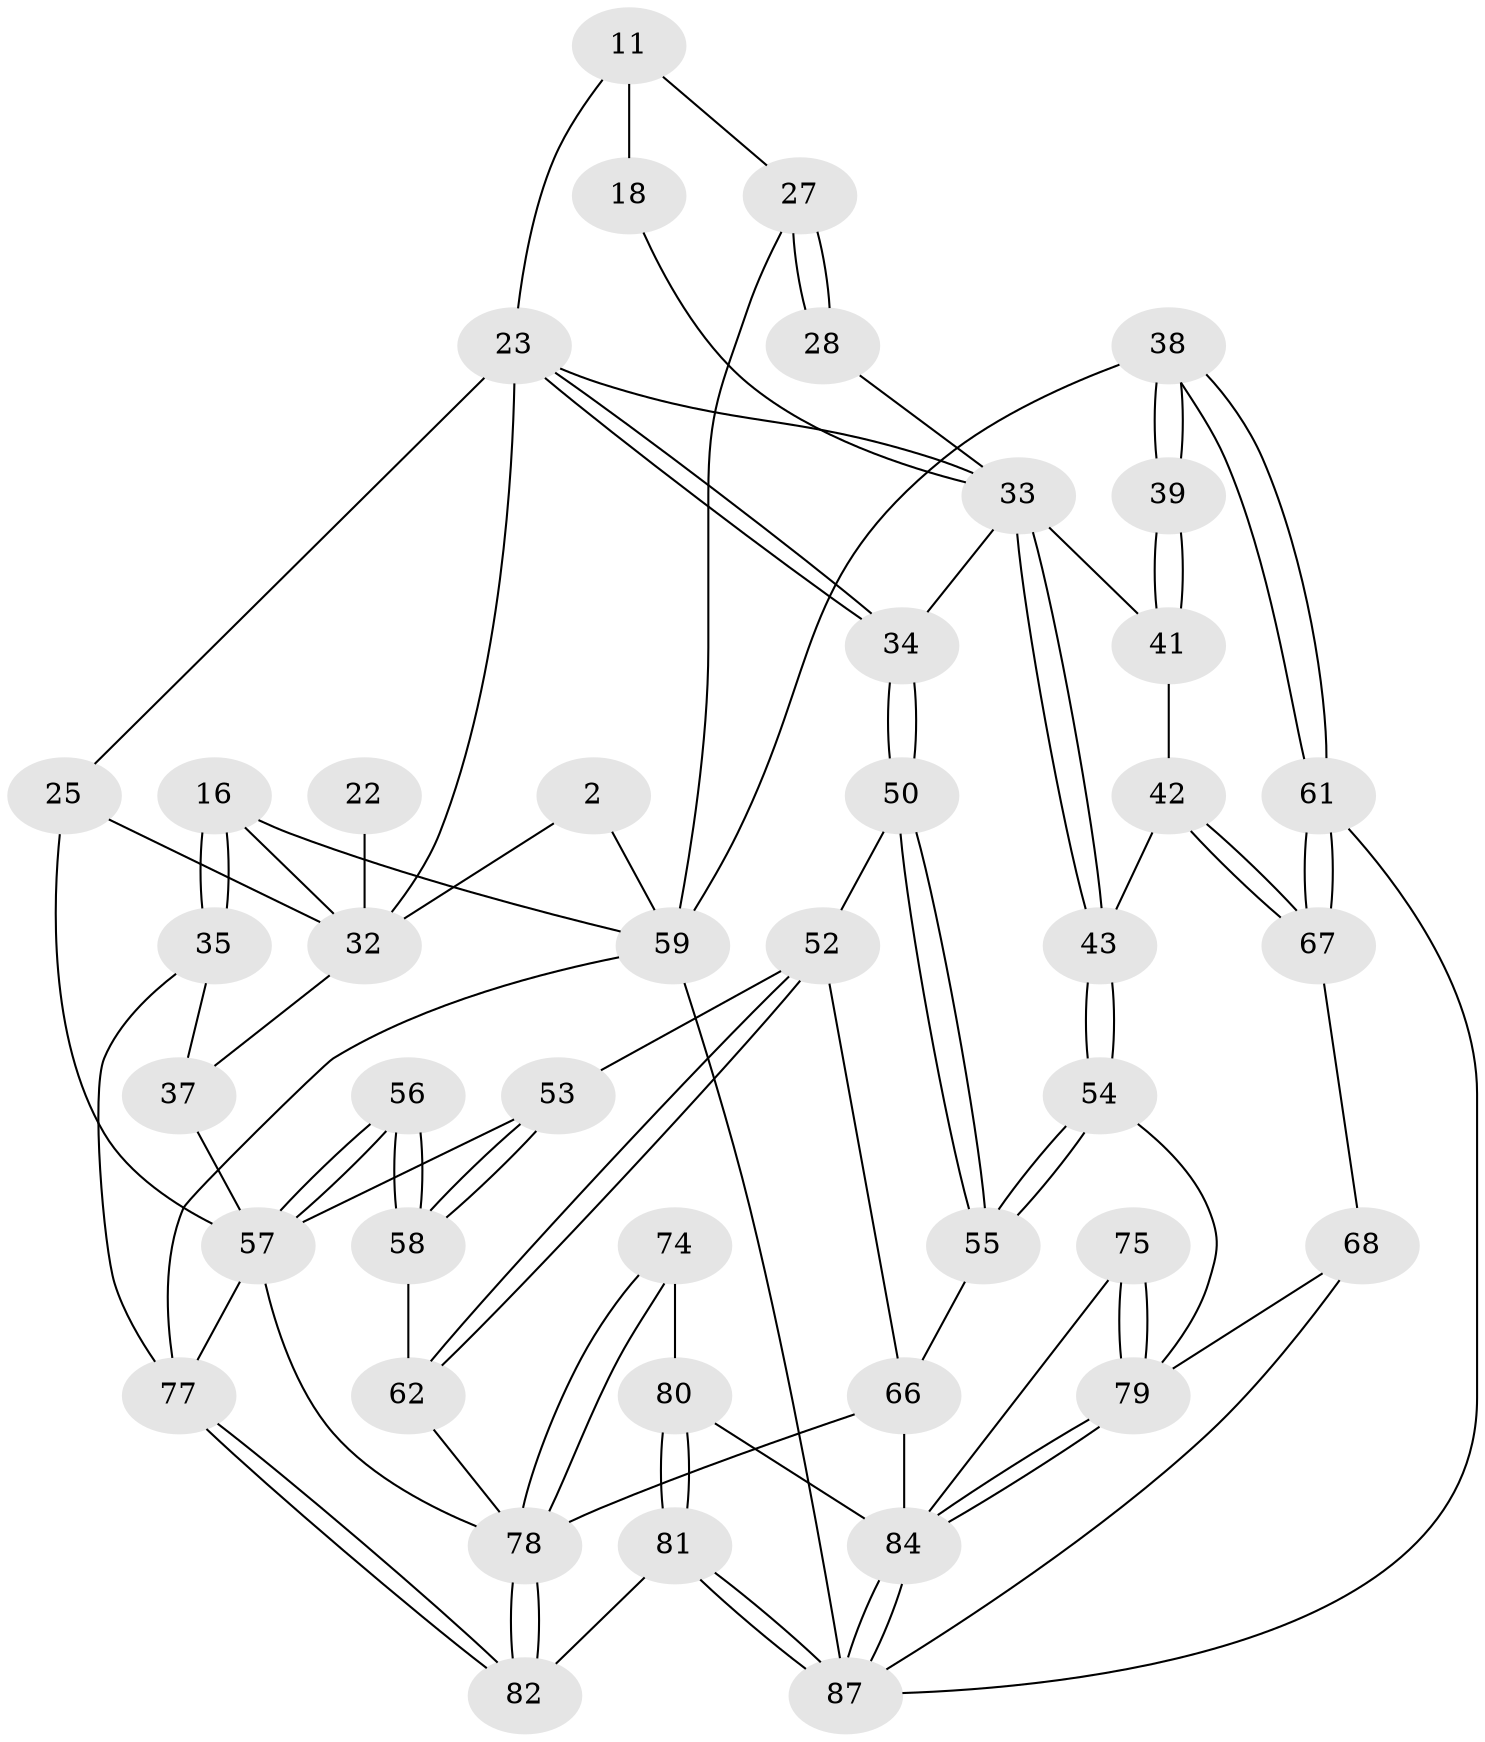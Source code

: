 // original degree distribution, {4: 0.2413793103448276, 5: 0.5287356321839081, 3: 0.022988505747126436, 6: 0.20689655172413793}
// Generated by graph-tools (version 1.1) at 2025/00/03/09/25 05:00:56]
// undirected, 43 vertices, 97 edges
graph export_dot {
graph [start="1"]
  node [color=gray90,style=filled];
  2 [pos="+0.21871747122446908+0",super="+1"];
  11 [pos="+0.7857664966088144+0.23236364825675365",super="+7+6"];
  16 [pos="+0+0.29274842249350336",super="+13"];
  18 [pos="+0.6297182838034469+0.13324400265296454",super="+17"];
  22 [pos="+0.3060706972110955+0.4084281216264855"];
  23 [pos="+0.43630146357012567+0.4073529922513406",super="+20"];
  25 [pos="+0.36261525582693593+0.43298839301285924",super="+24"];
  27 [pos="+1+0.30072309880698583",super="+9+10"];
  28 [pos="+0.9736742156494078+0.3551372206614494"];
  32 [pos="+0.2900264230112829+0.4087657568277119",super="+15+21"];
  33 [pos="+0.7570949171475058+0.41756204751349446",super="+31+19"];
  34 [pos="+0.6382540912429059+0.5268289898610787"];
  35 [pos="+0+0.36261331682053344"];
  37 [pos="+0+0.5558852761660885",super="+36"];
  38 [pos="+1+0.49962242038222826"];
  39 [pos="+1+0.524855338902793"];
  41 [pos="+0.911672431093191+0.5942852291987903",super="+40"];
  42 [pos="+0.8940366078081514+0.617462925219195"];
  43 [pos="+0.8244446241917216+0.6342523806010238"];
  50 [pos="+0.6378920363222769+0.5748135176107562"];
  52 [pos="+0.44029305474303343+0.6056717831920467",super="+51"];
  53 [pos="+0.39784934102749+0.5567413245656186"];
  54 [pos="+0.7429986212031838+0.6950503278303282"];
  55 [pos="+0.671877010367987+0.6558230649872854"];
  56 [pos="+0.3128923486437176+0.7030149809618269"];
  57 [pos="+0.22322487569292343+0.7884509490287066",super="+47+45+49"];
  58 [pos="+0.3187263061083364+0.7012985775656834"];
  59 [pos="+1+1",super="+12+8+26"];
  61 [pos="+1+0.7349535016342172"];
  62 [pos="+0.3706120945672344+0.7200473077421696"];
  66 [pos="+0.6670627494665476+0.6599655193211355",super="+63"];
  67 [pos="+0.9212621684070246+0.6730929889245728"];
  68 [pos="+0.9227798319156398+0.8215367196044057"];
  74 [pos="+0.48113050261735174+0.7854260654867161"];
  75 [pos="+0.6993746943770318+0.8309762516561257"];
  77 [pos="+0+1"];
  78 [pos="+0.34184850958243934+0.8712855839130842",super="+71+65+64"];
  79 [pos="+0.8191445599565705+0.8973254887621908",super="+69+70"];
  80 [pos="+0.5403618669141966+0.9299433165718254",super="+73"];
  81 [pos="+0.46257301480556573+1"];
  82 [pos="+0.398025949483099+1"];
  84 [pos="+0.7673566232920424+1",super="+83+76+72"];
  87 [pos="+0.779341477349988+1",super="+86+85"];
  2 -- 59;
  2 -- 32;
  11 -- 27;
  11 -- 18 [weight=2];
  11 -- 23;
  16 -- 35 [weight=2];
  16 -- 35;
  16 -- 59;
  16 -- 32;
  18 -- 33 [weight=2];
  22 -- 32 [weight=3];
  23 -- 34;
  23 -- 34;
  23 -- 25;
  23 -- 32;
  23 -- 33;
  25 -- 57 [weight=2];
  25 -- 32;
  27 -- 28 [weight=2];
  27 -- 28;
  27 -- 59 [weight=2];
  28 -- 33;
  32 -- 37;
  33 -- 34;
  33 -- 43;
  33 -- 43;
  33 -- 41;
  34 -- 50;
  34 -- 50;
  35 -- 37;
  35 -- 77;
  37 -- 57 [weight=2];
  38 -- 39;
  38 -- 39;
  38 -- 61;
  38 -- 61;
  38 -- 59;
  39 -- 41 [weight=2];
  39 -- 41;
  41 -- 42;
  42 -- 43;
  42 -- 67;
  42 -- 67;
  43 -- 54;
  43 -- 54;
  50 -- 55;
  50 -- 55;
  50 -- 52;
  52 -- 53;
  52 -- 62;
  52 -- 62;
  52 -- 66;
  53 -- 58;
  53 -- 58;
  53 -- 57;
  54 -- 55;
  54 -- 55;
  54 -- 79;
  55 -- 66;
  56 -- 57 [weight=2];
  56 -- 57;
  56 -- 58;
  56 -- 58;
  57 -- 77;
  57 -- 78;
  58 -- 62;
  59 -- 77;
  59 -- 87 [weight=2];
  61 -- 67;
  61 -- 67;
  61 -- 87;
  62 -- 78;
  66 -- 84;
  66 -- 78;
  67 -- 68;
  68 -- 79;
  68 -- 87;
  74 -- 78 [weight=2];
  74 -- 78;
  74 -- 80;
  75 -- 79 [weight=2];
  75 -- 79;
  75 -- 84;
  77 -- 82;
  77 -- 82;
  78 -- 82;
  78 -- 82;
  79 -- 84;
  79 -- 84;
  80 -- 81;
  80 -- 81;
  80 -- 84 [weight=2];
  81 -- 82;
  81 -- 87;
  81 -- 87;
  84 -- 87;
  84 -- 87;
}
